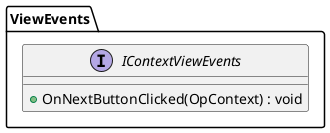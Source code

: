 @startuml IContextViewEvents

package ViewEvents
{

interface IContextViewEvents
{
    +OnNextButtonClicked(OpContext) : void
}

}

@enduml
